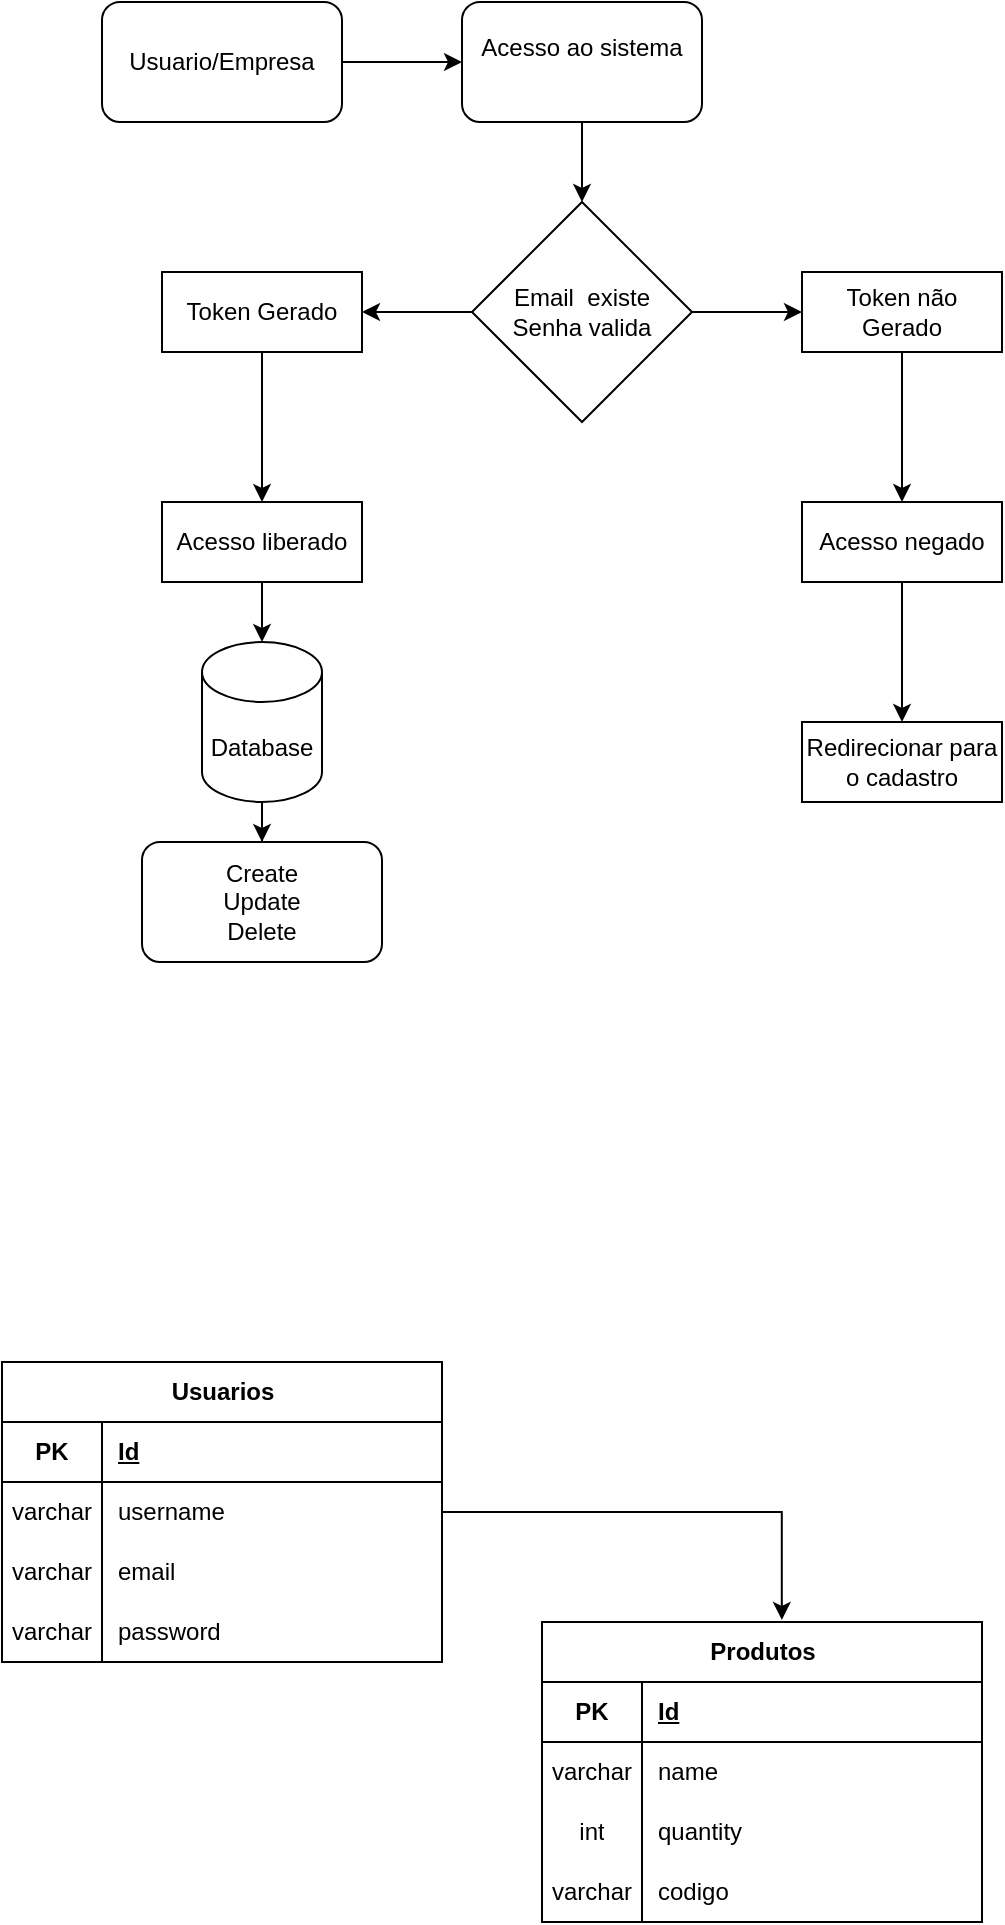 <mxfile version="24.6.4" type="device">
  <diagram name="Página-1" id="9GcyyP6ohTR9_kIR6azR">
    <mxGraphModel dx="1434" dy="772" grid="1" gridSize="10" guides="1" tooltips="1" connect="1" arrows="1" fold="1" page="1" pageScale="1" pageWidth="827" pageHeight="1169" math="0" shadow="0">
      <root>
        <mxCell id="0" />
        <mxCell id="1" parent="0" />
        <mxCell id="lou3Js6F1ql6NDHkVVvx-3" style="edgeStyle=orthogonalEdgeStyle;rounded=0;orthogonalLoop=1;jettySize=auto;html=1;exitX=1;exitY=0.5;exitDx=0;exitDy=0;entryX=0;entryY=0.5;entryDx=0;entryDy=0;" edge="1" parent="1" source="lou3Js6F1ql6NDHkVVvx-1" target="lou3Js6F1ql6NDHkVVvx-2">
          <mxGeometry relative="1" as="geometry" />
        </mxCell>
        <mxCell id="lou3Js6F1ql6NDHkVVvx-1" value="Usuario/Empresa" style="rounded=1;whiteSpace=wrap;html=1;" vertex="1" parent="1">
          <mxGeometry x="100" y="60" width="120" height="60" as="geometry" />
        </mxCell>
        <mxCell id="lou3Js6F1ql6NDHkVVvx-7" style="edgeStyle=orthogonalEdgeStyle;rounded=0;orthogonalLoop=1;jettySize=auto;html=1;exitX=0.5;exitY=1;exitDx=0;exitDy=0;entryX=0.5;entryY=0;entryDx=0;entryDy=0;" edge="1" parent="1" source="lou3Js6F1ql6NDHkVVvx-2">
          <mxGeometry relative="1" as="geometry">
            <mxPoint x="340" y="160" as="targetPoint" />
          </mxGeometry>
        </mxCell>
        <mxCell id="lou3Js6F1ql6NDHkVVvx-2" value="Acesso ao sistema&lt;div&gt;&lt;br&gt;&lt;/div&gt;" style="rounded=1;whiteSpace=wrap;html=1;" vertex="1" parent="1">
          <mxGeometry x="280" y="60" width="120" height="60" as="geometry" />
        </mxCell>
        <mxCell id="lou3Js6F1ql6NDHkVVvx-11" style="edgeStyle=orthogonalEdgeStyle;rounded=0;orthogonalLoop=1;jettySize=auto;html=1;exitX=1;exitY=0.5;exitDx=0;exitDy=0;entryX=0;entryY=0.5;entryDx=0;entryDy=0;" edge="1" parent="1" source="lou3Js6F1ql6NDHkVVvx-4" target="lou3Js6F1ql6NDHkVVvx-10">
          <mxGeometry relative="1" as="geometry" />
        </mxCell>
        <mxCell id="lou3Js6F1ql6NDHkVVvx-12" style="edgeStyle=orthogonalEdgeStyle;rounded=0;orthogonalLoop=1;jettySize=auto;html=1;exitX=0;exitY=0.5;exitDx=0;exitDy=0;entryX=1;entryY=0.5;entryDx=0;entryDy=0;" edge="1" parent="1" source="lou3Js6F1ql6NDHkVVvx-4" target="lou3Js6F1ql6NDHkVVvx-5">
          <mxGeometry relative="1" as="geometry" />
        </mxCell>
        <mxCell id="lou3Js6F1ql6NDHkVVvx-4" value="Email&amp;nbsp; existe&lt;div&gt;Senha valida&lt;/div&gt;" style="rhombus;whiteSpace=wrap;html=1;" vertex="1" parent="1">
          <mxGeometry x="285" y="160" width="110" height="110" as="geometry" />
        </mxCell>
        <mxCell id="lou3Js6F1ql6NDHkVVvx-15" style="edgeStyle=orthogonalEdgeStyle;rounded=0;orthogonalLoop=1;jettySize=auto;html=1;exitX=0.5;exitY=1;exitDx=0;exitDy=0;entryX=0.5;entryY=0;entryDx=0;entryDy=0;" edge="1" parent="1" source="lou3Js6F1ql6NDHkVVvx-5" target="lou3Js6F1ql6NDHkVVvx-13">
          <mxGeometry relative="1" as="geometry" />
        </mxCell>
        <mxCell id="lou3Js6F1ql6NDHkVVvx-5" value="Token Gerado" style="rounded=0;whiteSpace=wrap;html=1;" vertex="1" parent="1">
          <mxGeometry x="130" y="195" width="100" height="40" as="geometry" />
        </mxCell>
        <mxCell id="lou3Js6F1ql6NDHkVVvx-17" style="edgeStyle=orthogonalEdgeStyle;rounded=0;orthogonalLoop=1;jettySize=auto;html=1;exitX=0.5;exitY=1;exitDx=0;exitDy=0;entryX=0.5;entryY=0;entryDx=0;entryDy=0;" edge="1" parent="1" source="lou3Js6F1ql6NDHkVVvx-10" target="lou3Js6F1ql6NDHkVVvx-14">
          <mxGeometry relative="1" as="geometry" />
        </mxCell>
        <mxCell id="lou3Js6F1ql6NDHkVVvx-10" value="Token não Gerado" style="rounded=0;whiteSpace=wrap;html=1;" vertex="1" parent="1">
          <mxGeometry x="450" y="195" width="100" height="40" as="geometry" />
        </mxCell>
        <mxCell id="lou3Js6F1ql6NDHkVVvx-13" value="Acesso liberado" style="rounded=0;whiteSpace=wrap;html=1;" vertex="1" parent="1">
          <mxGeometry x="130" y="310" width="100" height="40" as="geometry" />
        </mxCell>
        <mxCell id="lou3Js6F1ql6NDHkVVvx-50" style="edgeStyle=orthogonalEdgeStyle;rounded=0;orthogonalLoop=1;jettySize=auto;html=1;entryX=0.5;entryY=0;entryDx=0;entryDy=0;" edge="1" parent="1" source="lou3Js6F1ql6NDHkVVvx-14" target="lou3Js6F1ql6NDHkVVvx-18">
          <mxGeometry relative="1" as="geometry" />
        </mxCell>
        <mxCell id="lou3Js6F1ql6NDHkVVvx-14" value="Acesso negado" style="rounded=0;whiteSpace=wrap;html=1;" vertex="1" parent="1">
          <mxGeometry x="450" y="310" width="100" height="40" as="geometry" />
        </mxCell>
        <mxCell id="lou3Js6F1ql6NDHkVVvx-18" value="Redirecionar para o cadastro" style="rounded=0;whiteSpace=wrap;html=1;" vertex="1" parent="1">
          <mxGeometry x="450" y="420" width="100" height="40" as="geometry" />
        </mxCell>
        <mxCell id="lou3Js6F1ql6NDHkVVvx-49" style="edgeStyle=orthogonalEdgeStyle;rounded=0;orthogonalLoop=1;jettySize=auto;html=1;" edge="1" parent="1" source="lou3Js6F1ql6NDHkVVvx-19" target="lou3Js6F1ql6NDHkVVvx-47">
          <mxGeometry relative="1" as="geometry" />
        </mxCell>
        <mxCell id="lou3Js6F1ql6NDHkVVvx-19" value="Database" style="shape=cylinder3;whiteSpace=wrap;html=1;boundedLbl=1;backgroundOutline=1;size=15;" vertex="1" parent="1">
          <mxGeometry x="150" y="380" width="60" height="80" as="geometry" />
        </mxCell>
        <mxCell id="lou3Js6F1ql6NDHkVVvx-20" value="Usuarios" style="shape=table;startSize=30;container=1;collapsible=1;childLayout=tableLayout;fixedRows=1;rowLines=0;fontStyle=1;align=center;resizeLast=1;html=1;" vertex="1" parent="1">
          <mxGeometry x="50" y="740" width="220" height="150" as="geometry" />
        </mxCell>
        <mxCell id="lou3Js6F1ql6NDHkVVvx-21" value="" style="shape=tableRow;horizontal=0;startSize=0;swimlaneHead=0;swimlaneBody=0;fillColor=none;collapsible=0;dropTarget=0;points=[[0,0.5],[1,0.5]];portConstraint=eastwest;top=0;left=0;right=0;bottom=1;" vertex="1" parent="lou3Js6F1ql6NDHkVVvx-20">
          <mxGeometry y="30" width="220" height="30" as="geometry" />
        </mxCell>
        <mxCell id="lou3Js6F1ql6NDHkVVvx-22" value="PK" style="shape=partialRectangle;connectable=0;fillColor=none;top=0;left=0;bottom=0;right=0;fontStyle=1;overflow=hidden;whiteSpace=wrap;html=1;" vertex="1" parent="lou3Js6F1ql6NDHkVVvx-21">
          <mxGeometry width="50" height="30" as="geometry">
            <mxRectangle width="50" height="30" as="alternateBounds" />
          </mxGeometry>
        </mxCell>
        <mxCell id="lou3Js6F1ql6NDHkVVvx-23" value="Id" style="shape=partialRectangle;connectable=0;fillColor=none;top=0;left=0;bottom=0;right=0;align=left;spacingLeft=6;fontStyle=5;overflow=hidden;whiteSpace=wrap;html=1;" vertex="1" parent="lou3Js6F1ql6NDHkVVvx-21">
          <mxGeometry x="50" width="170" height="30" as="geometry">
            <mxRectangle width="170" height="30" as="alternateBounds" />
          </mxGeometry>
        </mxCell>
        <mxCell id="lou3Js6F1ql6NDHkVVvx-24" value="" style="shape=tableRow;horizontal=0;startSize=0;swimlaneHead=0;swimlaneBody=0;fillColor=none;collapsible=0;dropTarget=0;points=[[0,0.5],[1,0.5]];portConstraint=eastwest;top=0;left=0;right=0;bottom=0;" vertex="1" parent="lou3Js6F1ql6NDHkVVvx-20">
          <mxGeometry y="60" width="220" height="30" as="geometry" />
        </mxCell>
        <mxCell id="lou3Js6F1ql6NDHkVVvx-25" value="varchar" style="shape=partialRectangle;connectable=0;fillColor=none;top=0;left=0;bottom=0;right=0;editable=1;overflow=hidden;whiteSpace=wrap;html=1;" vertex="1" parent="lou3Js6F1ql6NDHkVVvx-24">
          <mxGeometry width="50" height="30" as="geometry">
            <mxRectangle width="50" height="30" as="alternateBounds" />
          </mxGeometry>
        </mxCell>
        <mxCell id="lou3Js6F1ql6NDHkVVvx-26" value="username" style="shape=partialRectangle;connectable=0;fillColor=none;top=0;left=0;bottom=0;right=0;align=left;spacingLeft=6;overflow=hidden;whiteSpace=wrap;html=1;" vertex="1" parent="lou3Js6F1ql6NDHkVVvx-24">
          <mxGeometry x="50" width="170" height="30" as="geometry">
            <mxRectangle width="170" height="30" as="alternateBounds" />
          </mxGeometry>
        </mxCell>
        <mxCell id="lou3Js6F1ql6NDHkVVvx-27" value="" style="shape=tableRow;horizontal=0;startSize=0;swimlaneHead=0;swimlaneBody=0;fillColor=none;collapsible=0;dropTarget=0;points=[[0,0.5],[1,0.5]];portConstraint=eastwest;top=0;left=0;right=0;bottom=0;" vertex="1" parent="lou3Js6F1ql6NDHkVVvx-20">
          <mxGeometry y="90" width="220" height="30" as="geometry" />
        </mxCell>
        <mxCell id="lou3Js6F1ql6NDHkVVvx-28" value="varchar" style="shape=partialRectangle;connectable=0;fillColor=none;top=0;left=0;bottom=0;right=0;editable=1;overflow=hidden;whiteSpace=wrap;html=1;" vertex="1" parent="lou3Js6F1ql6NDHkVVvx-27">
          <mxGeometry width="50" height="30" as="geometry">
            <mxRectangle width="50" height="30" as="alternateBounds" />
          </mxGeometry>
        </mxCell>
        <mxCell id="lou3Js6F1ql6NDHkVVvx-29" value="email" style="shape=partialRectangle;connectable=0;fillColor=none;top=0;left=0;bottom=0;right=0;align=left;spacingLeft=6;overflow=hidden;whiteSpace=wrap;html=1;" vertex="1" parent="lou3Js6F1ql6NDHkVVvx-27">
          <mxGeometry x="50" width="170" height="30" as="geometry">
            <mxRectangle width="170" height="30" as="alternateBounds" />
          </mxGeometry>
        </mxCell>
        <mxCell id="lou3Js6F1ql6NDHkVVvx-30" value="" style="shape=tableRow;horizontal=0;startSize=0;swimlaneHead=0;swimlaneBody=0;fillColor=none;collapsible=0;dropTarget=0;points=[[0,0.5],[1,0.5]];portConstraint=eastwest;top=0;left=0;right=0;bottom=0;" vertex="1" parent="lou3Js6F1ql6NDHkVVvx-20">
          <mxGeometry y="120" width="220" height="30" as="geometry" />
        </mxCell>
        <mxCell id="lou3Js6F1ql6NDHkVVvx-31" value="varchar" style="shape=partialRectangle;connectable=0;fillColor=none;top=0;left=0;bottom=0;right=0;editable=1;overflow=hidden;whiteSpace=wrap;html=1;" vertex="1" parent="lou3Js6F1ql6NDHkVVvx-30">
          <mxGeometry width="50" height="30" as="geometry">
            <mxRectangle width="50" height="30" as="alternateBounds" />
          </mxGeometry>
        </mxCell>
        <mxCell id="lou3Js6F1ql6NDHkVVvx-32" value="password" style="shape=partialRectangle;connectable=0;fillColor=none;top=0;left=0;bottom=0;right=0;align=left;spacingLeft=6;overflow=hidden;whiteSpace=wrap;html=1;" vertex="1" parent="lou3Js6F1ql6NDHkVVvx-30">
          <mxGeometry x="50" width="170" height="30" as="geometry">
            <mxRectangle width="170" height="30" as="alternateBounds" />
          </mxGeometry>
        </mxCell>
        <mxCell id="lou3Js6F1ql6NDHkVVvx-33" value="Produtos" style="shape=table;startSize=30;container=1;collapsible=1;childLayout=tableLayout;fixedRows=1;rowLines=0;fontStyle=1;align=center;resizeLast=1;html=1;" vertex="1" parent="1">
          <mxGeometry x="320" y="870" width="220" height="150" as="geometry" />
        </mxCell>
        <mxCell id="lou3Js6F1ql6NDHkVVvx-34" value="" style="shape=tableRow;horizontal=0;startSize=0;swimlaneHead=0;swimlaneBody=0;fillColor=none;collapsible=0;dropTarget=0;points=[[0,0.5],[1,0.5]];portConstraint=eastwest;top=0;left=0;right=0;bottom=1;" vertex="1" parent="lou3Js6F1ql6NDHkVVvx-33">
          <mxGeometry y="30" width="220" height="30" as="geometry" />
        </mxCell>
        <mxCell id="lou3Js6F1ql6NDHkVVvx-35" value="PK" style="shape=partialRectangle;connectable=0;fillColor=none;top=0;left=0;bottom=0;right=0;fontStyle=1;overflow=hidden;whiteSpace=wrap;html=1;" vertex="1" parent="lou3Js6F1ql6NDHkVVvx-34">
          <mxGeometry width="50" height="30" as="geometry">
            <mxRectangle width="50" height="30" as="alternateBounds" />
          </mxGeometry>
        </mxCell>
        <mxCell id="lou3Js6F1ql6NDHkVVvx-36" value="Id" style="shape=partialRectangle;connectable=0;fillColor=none;top=0;left=0;bottom=0;right=0;align=left;spacingLeft=6;fontStyle=5;overflow=hidden;whiteSpace=wrap;html=1;" vertex="1" parent="lou3Js6F1ql6NDHkVVvx-34">
          <mxGeometry x="50" width="170" height="30" as="geometry">
            <mxRectangle width="170" height="30" as="alternateBounds" />
          </mxGeometry>
        </mxCell>
        <mxCell id="lou3Js6F1ql6NDHkVVvx-37" value="" style="shape=tableRow;horizontal=0;startSize=0;swimlaneHead=0;swimlaneBody=0;fillColor=none;collapsible=0;dropTarget=0;points=[[0,0.5],[1,0.5]];portConstraint=eastwest;top=0;left=0;right=0;bottom=0;" vertex="1" parent="lou3Js6F1ql6NDHkVVvx-33">
          <mxGeometry y="60" width="220" height="30" as="geometry" />
        </mxCell>
        <mxCell id="lou3Js6F1ql6NDHkVVvx-38" value="varchar" style="shape=partialRectangle;connectable=0;fillColor=none;top=0;left=0;bottom=0;right=0;editable=1;overflow=hidden;whiteSpace=wrap;html=1;" vertex="1" parent="lou3Js6F1ql6NDHkVVvx-37">
          <mxGeometry width="50" height="30" as="geometry">
            <mxRectangle width="50" height="30" as="alternateBounds" />
          </mxGeometry>
        </mxCell>
        <mxCell id="lou3Js6F1ql6NDHkVVvx-39" value="name" style="shape=partialRectangle;connectable=0;fillColor=none;top=0;left=0;bottom=0;right=0;align=left;spacingLeft=6;overflow=hidden;whiteSpace=wrap;html=1;" vertex="1" parent="lou3Js6F1ql6NDHkVVvx-37">
          <mxGeometry x="50" width="170" height="30" as="geometry">
            <mxRectangle width="170" height="30" as="alternateBounds" />
          </mxGeometry>
        </mxCell>
        <mxCell id="lou3Js6F1ql6NDHkVVvx-40" value="" style="shape=tableRow;horizontal=0;startSize=0;swimlaneHead=0;swimlaneBody=0;fillColor=none;collapsible=0;dropTarget=0;points=[[0,0.5],[1,0.5]];portConstraint=eastwest;top=0;left=0;right=0;bottom=0;" vertex="1" parent="lou3Js6F1ql6NDHkVVvx-33">
          <mxGeometry y="90" width="220" height="30" as="geometry" />
        </mxCell>
        <mxCell id="lou3Js6F1ql6NDHkVVvx-41" value="int" style="shape=partialRectangle;connectable=0;fillColor=none;top=0;left=0;bottom=0;right=0;editable=1;overflow=hidden;whiteSpace=wrap;html=1;" vertex="1" parent="lou3Js6F1ql6NDHkVVvx-40">
          <mxGeometry width="50" height="30" as="geometry">
            <mxRectangle width="50" height="30" as="alternateBounds" />
          </mxGeometry>
        </mxCell>
        <mxCell id="lou3Js6F1ql6NDHkVVvx-42" value="quantity" style="shape=partialRectangle;connectable=0;fillColor=none;top=0;left=0;bottom=0;right=0;align=left;spacingLeft=6;overflow=hidden;whiteSpace=wrap;html=1;" vertex="1" parent="lou3Js6F1ql6NDHkVVvx-40">
          <mxGeometry x="50" width="170" height="30" as="geometry">
            <mxRectangle width="170" height="30" as="alternateBounds" />
          </mxGeometry>
        </mxCell>
        <mxCell id="lou3Js6F1ql6NDHkVVvx-43" value="" style="shape=tableRow;horizontal=0;startSize=0;swimlaneHead=0;swimlaneBody=0;fillColor=none;collapsible=0;dropTarget=0;points=[[0,0.5],[1,0.5]];portConstraint=eastwest;top=0;left=0;right=0;bottom=0;" vertex="1" parent="lou3Js6F1ql6NDHkVVvx-33">
          <mxGeometry y="120" width="220" height="30" as="geometry" />
        </mxCell>
        <mxCell id="lou3Js6F1ql6NDHkVVvx-44" value="varchar" style="shape=partialRectangle;connectable=0;fillColor=none;top=0;left=0;bottom=0;right=0;editable=1;overflow=hidden;whiteSpace=wrap;html=1;" vertex="1" parent="lou3Js6F1ql6NDHkVVvx-43">
          <mxGeometry width="50" height="30" as="geometry">
            <mxRectangle width="50" height="30" as="alternateBounds" />
          </mxGeometry>
        </mxCell>
        <mxCell id="lou3Js6F1ql6NDHkVVvx-45" value="codigo" style="shape=partialRectangle;connectable=0;fillColor=none;top=0;left=0;bottom=0;right=0;align=left;spacingLeft=6;overflow=hidden;whiteSpace=wrap;html=1;" vertex="1" parent="lou3Js6F1ql6NDHkVVvx-43">
          <mxGeometry x="50" width="170" height="30" as="geometry">
            <mxRectangle width="170" height="30" as="alternateBounds" />
          </mxGeometry>
        </mxCell>
        <mxCell id="lou3Js6F1ql6NDHkVVvx-46" style="edgeStyle=orthogonalEdgeStyle;rounded=0;orthogonalLoop=1;jettySize=auto;html=1;entryX=0.545;entryY=-0.007;entryDx=0;entryDy=0;entryPerimeter=0;" edge="1" parent="1" source="lou3Js6F1ql6NDHkVVvx-20" target="lou3Js6F1ql6NDHkVVvx-33">
          <mxGeometry relative="1" as="geometry" />
        </mxCell>
        <mxCell id="lou3Js6F1ql6NDHkVVvx-47" value="Create&lt;br&gt;Update&lt;br&gt;Delete" style="rounded=1;whiteSpace=wrap;html=1;" vertex="1" parent="1">
          <mxGeometry x="120" y="480" width="120" height="60" as="geometry" />
        </mxCell>
        <mxCell id="lou3Js6F1ql6NDHkVVvx-48" style="edgeStyle=orthogonalEdgeStyle;rounded=0;orthogonalLoop=1;jettySize=auto;html=1;entryX=0.5;entryY=0;entryDx=0;entryDy=0;entryPerimeter=0;" edge="1" parent="1" source="lou3Js6F1ql6NDHkVVvx-13" target="lou3Js6F1ql6NDHkVVvx-19">
          <mxGeometry relative="1" as="geometry" />
        </mxCell>
      </root>
    </mxGraphModel>
  </diagram>
</mxfile>

